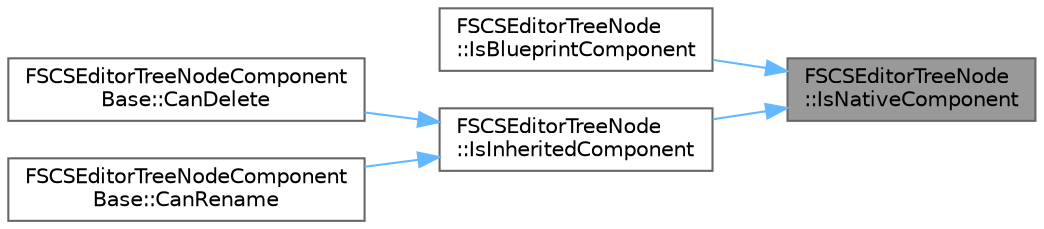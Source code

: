 digraph "FSCSEditorTreeNode::IsNativeComponent"
{
 // INTERACTIVE_SVG=YES
 // LATEX_PDF_SIZE
  bgcolor="transparent";
  edge [fontname=Helvetica,fontsize=10,labelfontname=Helvetica,labelfontsize=10];
  node [fontname=Helvetica,fontsize=10,shape=box,height=0.2,width=0.4];
  rankdir="RL";
  Node1 [id="Node000001",label="FSCSEditorTreeNode\l::IsNativeComponent",height=0.2,width=0.4,color="gray40", fillcolor="grey60", style="filled", fontcolor="black",tooltip=" "];
  Node1 -> Node2 [id="edge1_Node000001_Node000002",dir="back",color="steelblue1",style="solid",tooltip=" "];
  Node2 [id="Node000002",label="FSCSEditorTreeNode\l::IsBlueprintComponent",height=0.2,width=0.4,color="grey40", fillcolor="white", style="filled",URL="$d3/deb/classFSCSEditorTreeNode.html#ae5be6527e7fd2b82b059e47e0ccfd4e4",tooltip=" "];
  Node1 -> Node3 [id="edge2_Node000001_Node000003",dir="back",color="steelblue1",style="solid",tooltip=" "];
  Node3 [id="Node000003",label="FSCSEditorTreeNode\l::IsInheritedComponent",height=0.2,width=0.4,color="grey40", fillcolor="white", style="filled",URL="$d3/deb/classFSCSEditorTreeNode.html#aafba5e84c74eaced175801462601cd6c",tooltip=" "];
  Node3 -> Node4 [id="edge3_Node000003_Node000004",dir="back",color="steelblue1",style="solid",tooltip=" "];
  Node4 [id="Node000004",label="FSCSEditorTreeNodeComponent\lBase::CanDelete",height=0.2,width=0.4,color="grey40", fillcolor="white", style="filled",URL="$de/d2e/classFSCSEditorTreeNodeComponentBase.html#a26d9d861231a28ba26bbfdaacf6aa1ae",tooltip=" "];
  Node3 -> Node5 [id="edge4_Node000003_Node000005",dir="back",color="steelblue1",style="solid",tooltip=" "];
  Node5 [id="Node000005",label="FSCSEditorTreeNodeComponent\lBase::CanRename",height=0.2,width=0.4,color="grey40", fillcolor="white", style="filled",URL="$de/d2e/classFSCSEditorTreeNodeComponentBase.html#afcef405d10f9b5e910167272696b6e72",tooltip=" "];
}
